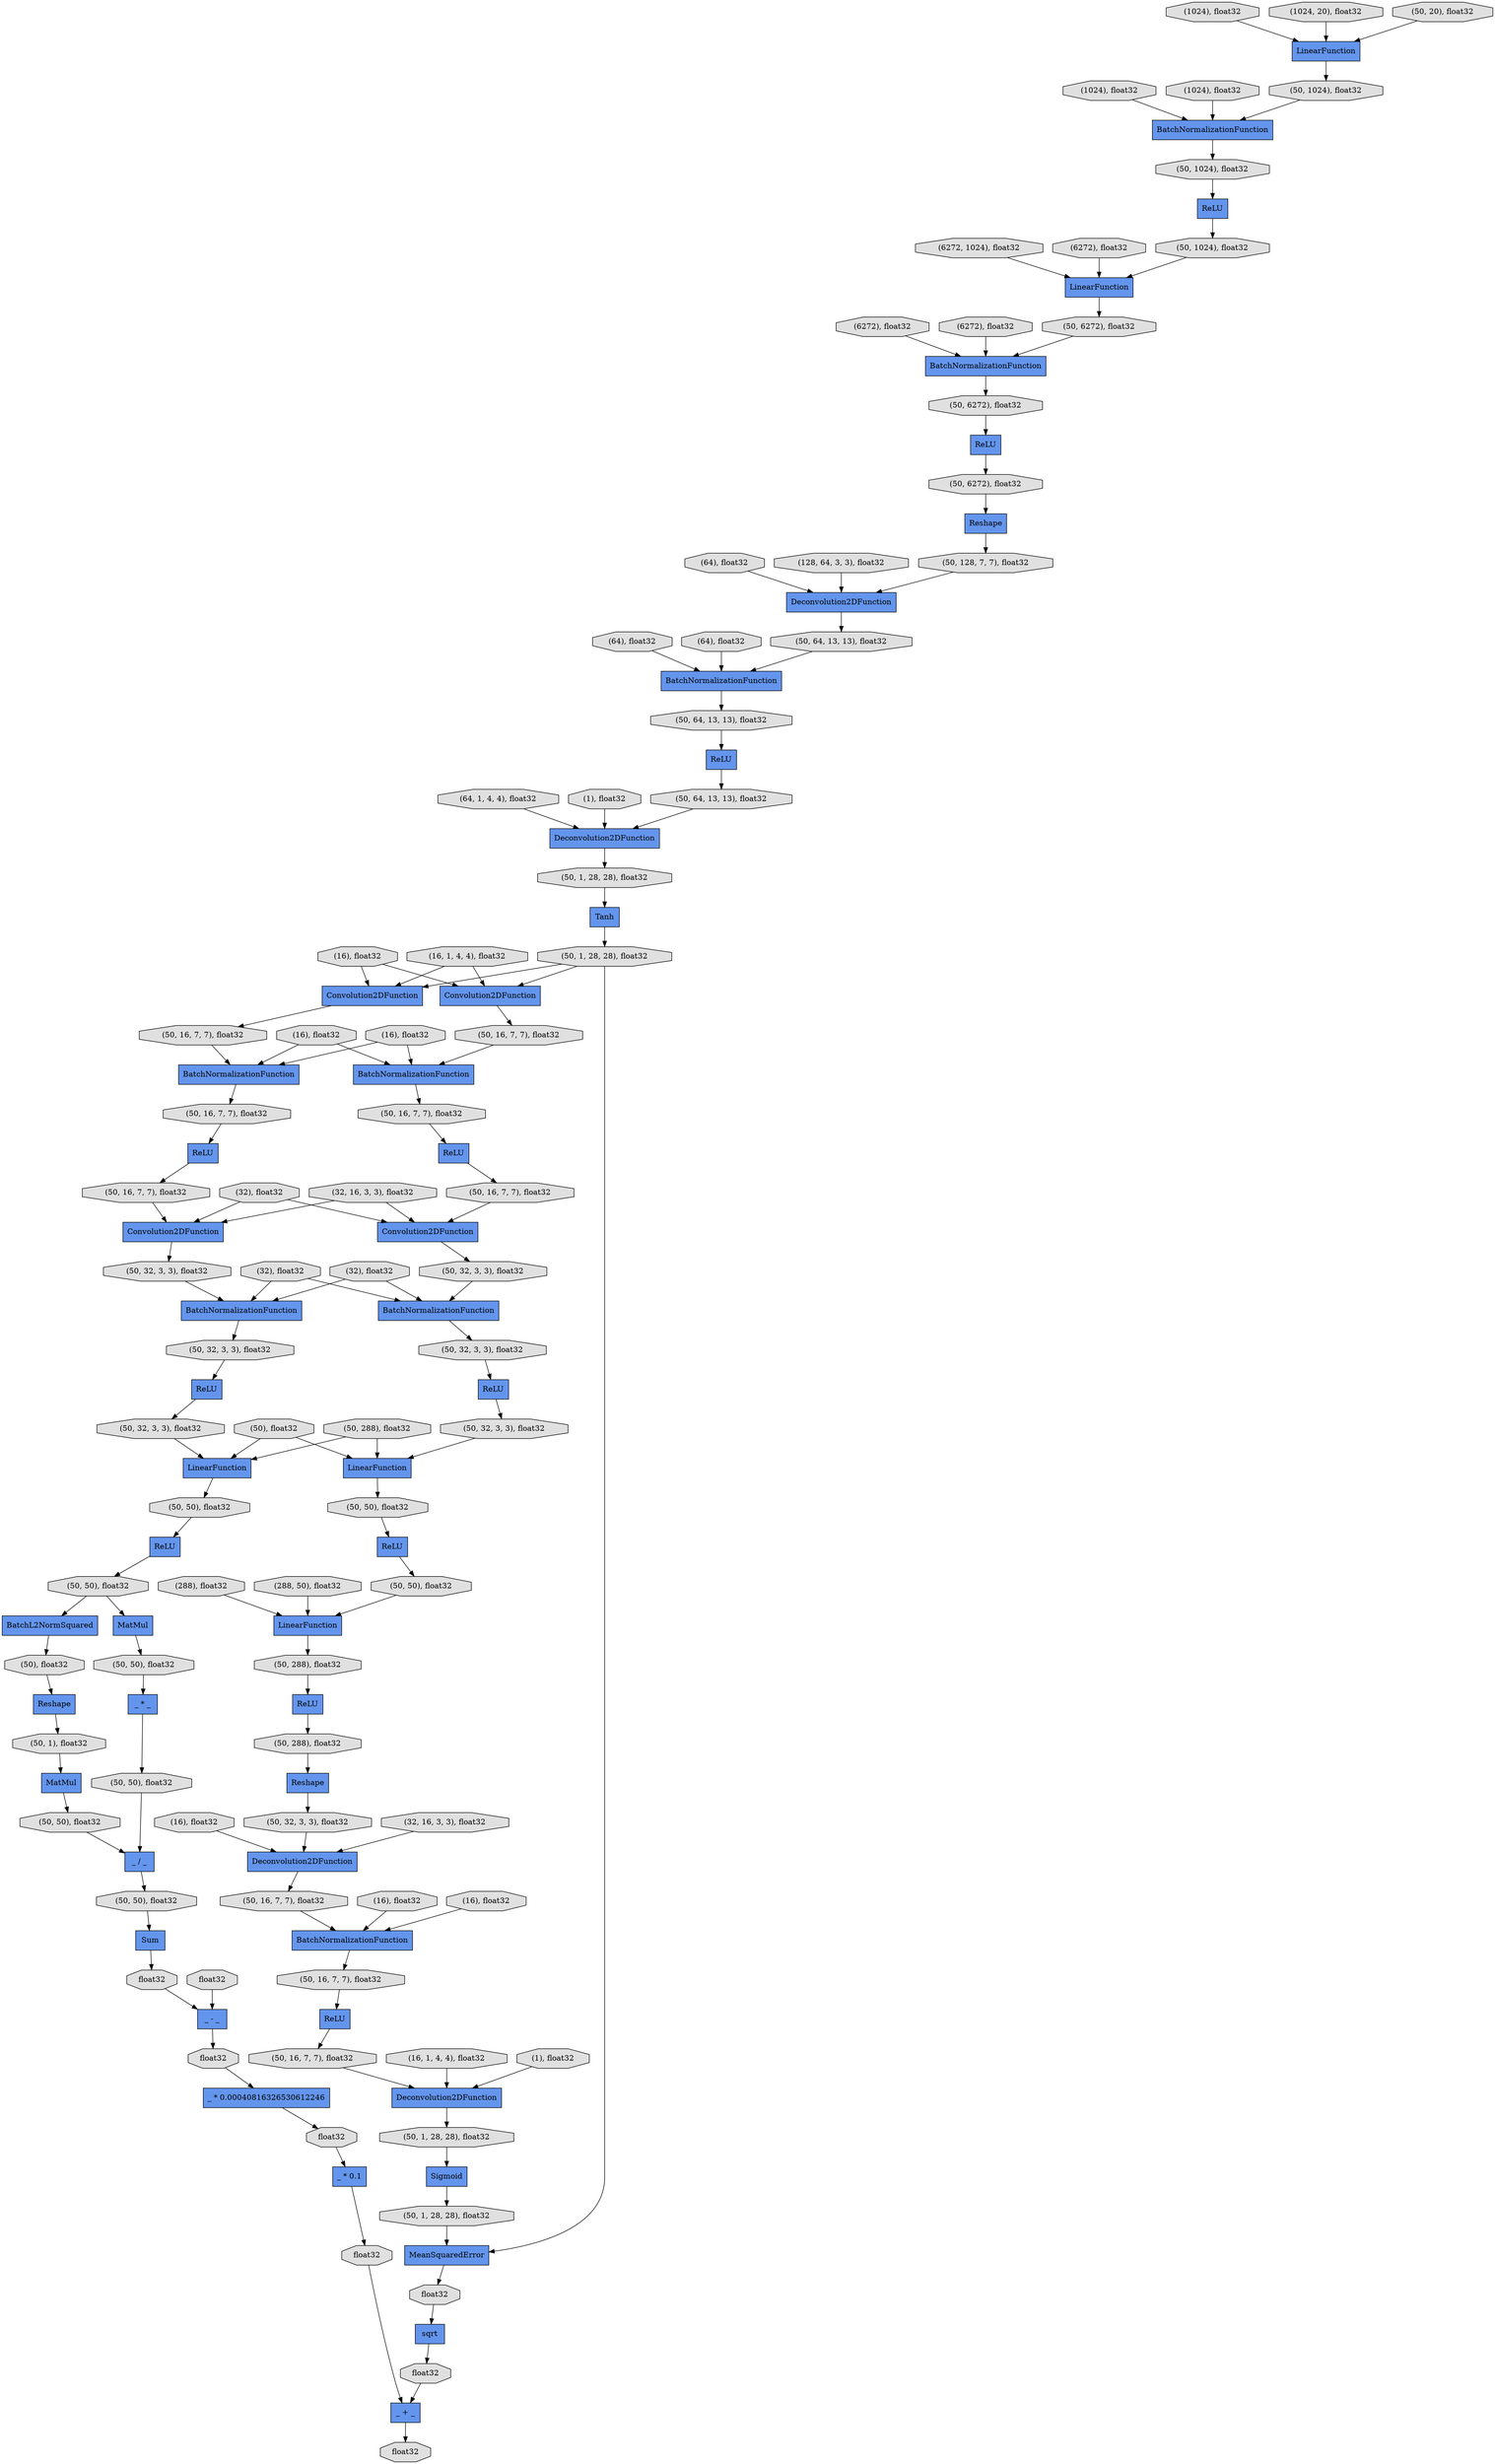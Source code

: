 digraph graphname{rankdir=TB;4436074568 [shape="octagon",style="filled",fillcolor="#E0E0E0",label="(50, 16, 7, 7), float32"];4436074792 [shape="octagon",style="filled",fillcolor="#E0E0E0",label="(50, 32, 3, 3), float32"];4436074848 [shape="octagon",style="filled",fillcolor="#E0E0E0",label="(50, 32, 3, 3), float32"];4436074904 [shape="record",style="filled",fillcolor="#6495ED",label="Convolution2DFunction"];4442472968 [shape="octagon",style="filled",fillcolor="#E0E0E0",label="(1024), float32"];4436075072 [shape="record",style="filled",fillcolor="#6495ED",label="BatchNormalizationFunction"];4442473024 [shape="octagon",style="filled",fillcolor="#E0E0E0",label="(1024, 20), float32"];4436058744 [shape="record",style="filled",fillcolor="#6495ED",label="BatchNormalizationFunction"];4436075184 [shape="octagon",style="filled",fillcolor="#E0E0E0",label="(50, 50), float32"];4436075240 [shape="octagon",style="filled",fillcolor="#E0E0E0",label="(50, 32, 3, 3), float32"];4442473192 [shape="octagon",style="filled",fillcolor="#E0E0E0",label="(1024), float32"];4442473304 [shape="octagon",style="filled",fillcolor="#E0E0E0",label="(1024), float32"];4436075408 [shape="octagon",style="filled",fillcolor="#E0E0E0",label="(50), float32"];4436075464 [shape="record",style="filled",fillcolor="#6495ED",label="ReLU"];4436059080 [shape="octagon",style="filled",fillcolor="#E0E0E0",label="(50, 16, 7, 7), float32"];4442473416 [shape="octagon",style="filled",fillcolor="#E0E0E0",label="(6272, 1024), float32"];4436075520 [shape="record",style="filled",fillcolor="#6495ED",label="LinearFunction"];4436059136 [shape="record",style="filled",fillcolor="#6495ED",label="Convolution2DFunction"];4442473528 [shape="octagon",style="filled",fillcolor="#E0E0E0",label="(6272), float32"];4436075632 [shape="record",style="filled",fillcolor="#6495ED",label="Reshape"];4442473584 [shape="octagon",style="filled",fillcolor="#E0E0E0",label="(6272), float32"];4436075688 [shape="record",style="filled",fillcolor="#6495ED",label="ReLU"];4436059304 [shape="record",style="filled",fillcolor="#6495ED",label="ReLU"];4436075744 [shape="record",style="filled",fillcolor="#6495ED",label="MatMul"];4442473696 [shape="octagon",style="filled",fillcolor="#E0E0E0",label="(6272), float32"];4436075800 [shape="octagon",style="filled",fillcolor="#E0E0E0",label="float32"];4436059416 [shape="octagon",style="filled",fillcolor="#E0E0E0",label="(50, 32, 3, 3), float32"];4436075856 [shape="octagon",style="filled",fillcolor="#E0E0E0",label="(50, 50), float32"];4436059472 [shape="octagon",style="filled",fillcolor="#E0E0E0",label="(50, 16, 7, 7), float32"];4442473808 [shape="octagon",style="filled",fillcolor="#E0E0E0",label="(64), float32"];4436075912 [shape="record",style="filled",fillcolor="#6495ED",label="MatMul"];4436059528 [shape="octagon",style="filled",fillcolor="#E0E0E0",label="(50, 32, 3, 3), float32"];4436075968 [shape="record",style="filled",fillcolor="#6495ED",label="BatchL2NormSquared"];4436059584 [shape="octagon",style="filled",fillcolor="#E0E0E0",label="(50, 32, 3, 3), float32"];4442473920 [shape="octagon",style="filled",fillcolor="#E0E0E0",label="(64), float32"];4436076024 [shape="octagon",style="filled",fillcolor="#E0E0E0",label="(50, 1), float32"];4436059640 [shape="octagon",style="filled",fillcolor="#E0E0E0",label="(50, 16, 7, 7), float32"];4442473976 [shape="octagon",style="filled",fillcolor="#E0E0E0",label="(64, 1, 4, 4), float32"];4436076080 [shape="octagon",style="filled",fillcolor="#E0E0E0",label="(50, 50), float32"];4436059696 [shape="record",style="filled",fillcolor="#6495ED",label="Convolution2DFunction"];4442474032 [shape="octagon",style="filled",fillcolor="#E0E0E0",label="(64), float32"];4436059752 [shape="record",style="filled",fillcolor="#6495ED",label="BatchNormalizationFunction"];4442474144 [shape="octagon",style="filled",fillcolor="#E0E0E0",label="(1), float32"];4436076248 [shape="octagon",style="filled",fillcolor="#E0E0E0",label="float32"];4436059864 [shape="octagon",style="filled",fillcolor="#E0E0E0",label="(50, 50), float32"];4436076360 [shape="octagon",style="filled",fillcolor="#E0E0E0",label="(50, 50), float32"];4436059976 [shape="octagon",style="filled",fillcolor="#E0E0E0",label="(50, 288), float32"];4442474368 [shape="octagon",style="filled",fillcolor="#E0E0E0",label="(16, 1, 4, 4), float32"];4436060088 [shape="octagon",style="filled",fillcolor="#E0E0E0",label="(50, 288), float32"];4436060144 [shape="record",style="filled",fillcolor="#6495ED",label="ReLU"];4442474480 [shape="octagon",style="filled",fillcolor="#E0E0E0",label="(16), float32"];4436076584 [shape="record",style="filled",fillcolor="#6495ED",label="Sum"];4436060200 [shape="record",style="filled",fillcolor="#6495ED",label="LinearFunction"];4442474536 [shape="octagon",style="filled",fillcolor="#E0E0E0",label="(16), float32"];4436076640 [shape="record",style="filled",fillcolor="#6495ED",label="_ * _"];4436076696 [shape="record",style="filled",fillcolor="#6495ED",label="_ / _"];4436060312 [shape="record",style="filled",fillcolor="#6495ED",label="ReLU"];4442474648 [shape="octagon",style="filled",fillcolor="#E0E0E0",label="(16), float32"];4436076752 [shape="octagon",style="filled",fillcolor="#E0E0E0",label="(50, 50), float32"];4436060368 [shape="record",style="filled",fillcolor="#6495ED",label="ReLU"];4436060424 [shape="octagon",style="filled",fillcolor="#E0E0E0",label="(50, 32, 3, 3), float32"];4442474760 [shape="octagon",style="filled",fillcolor="#E0E0E0",label="(32, 16, 3, 3), float32"];4436060480 [shape="octagon",style="filled",fillcolor="#E0E0E0",label="(50, 16, 7, 7), float32"];4436076920 [shape="octagon",style="filled",fillcolor="#E0E0E0",label="(50, 50), float32"];4436060536 [shape="octagon",style="filled",fillcolor="#E0E0E0",label="(50, 50), float32"];4442474872 [shape="octagon",style="filled",fillcolor="#E0E0E0",label="(32), float32"];4314999160 [shape="octagon",style="filled",fillcolor="#E0E0E0",label="(128, 64, 3, 3), float32"];4436076976 [shape="octagon",style="filled",fillcolor="#E0E0E0",label="float32"];4436060592 [shape="record",style="filled",fillcolor="#6495ED",label="Reshape"];4442474928 [shape="octagon",style="filled",fillcolor="#E0E0E0",label="(32), float32"];4436077032 [shape="record",style="filled",fillcolor="#6495ED",label="_ - _"];4436060648 [shape="record",style="filled",fillcolor="#6495ED",label="LinearFunction"];4436077088 [shape="record",style="filled",fillcolor="#6495ED",label="_ * 0.1"];4442475040 [shape="octagon",style="filled",fillcolor="#E0E0E0",label="(32), float32"];4436077144 [shape="octagon",style="filled",fillcolor="#E0E0E0",label="float32"];4436077200 [shape="record",style="filled",fillcolor="#6495ED",label="_ * 0.00040816326530612246"];4442475152 [shape="octagon",style="filled",fillcolor="#E0E0E0",label="(50, 288), float32"];4436060872 [shape="record",style="filled",fillcolor="#6495ED",label="Deconvolution2DFunction"];4436060928 [shape="octagon",style="filled",fillcolor="#E0E0E0",label="(50, 16, 7, 7), float32"];4442475264 [shape="octagon",style="filled",fillcolor="#E0E0E0",label="(50), float32"];4436077368 [shape="octagon",style="filled",fillcolor="#E0E0E0",label="float32"];4436060984 [shape="record",style="filled",fillcolor="#6495ED",label="Sigmoid"];4436061040 [shape="octagon",style="filled",fillcolor="#E0E0E0",label="(50, 1, 28, 28), float32"];4436077424 [shape="record",style="filled",fillcolor="#6495ED",label="_ + _"];4442475376 [shape="octagon",style="filled",fillcolor="#E0E0E0",label="(288, 50), float32"];4436077480 [shape="octagon",style="filled",fillcolor="#E0E0E0",label="float32"];4436061096 [shape="octagon",style="filled",fillcolor="#E0E0E0",label="(50, 16, 7, 7), float32"];4436061152 [shape="record",style="filled",fillcolor="#6495ED",label="ReLU"];4442475488 [shape="octagon",style="filled",fillcolor="#E0E0E0",label="(288), float32"];4436061208 [shape="octagon",style="filled",fillcolor="#E0E0E0",label="(50, 1, 28, 28), float32"];4442475544 [shape="octagon",style="filled",fillcolor="#E0E0E0",label="(32, 16, 3, 3), float32"];4436061264 [shape="record",style="filled",fillcolor="#6495ED",label="BatchNormalizationFunction"];4442475600 [shape="octagon",style="filled",fillcolor="#E0E0E0",label="(16), float32"];4436061320 [shape="record",style="filled",fillcolor="#6495ED",label="Convolution2DFunction"];4442475712 [shape="octagon",style="filled",fillcolor="#E0E0E0",label="(16), float32"];4436061376 [shape="record",style="filled",fillcolor="#6495ED",label="BatchNormalizationFunction"];4436061432 [shape="record",style="filled",fillcolor="#6495ED",label="sqrt"];4442475768 [shape="octagon",style="filled",fillcolor="#E0E0E0",label="(16, 1, 4, 4), float32"];4442475824 [shape="octagon",style="filled",fillcolor="#E0E0E0",label="(16), float32"];4442475936 [shape="octagon",style="filled",fillcolor="#E0E0E0",label="(1), float32"];4436061656 [shape="record",style="filled",fillcolor="#6495ED",label="Deconvolution2DFunction"];4436061712 [shape="octagon",style="filled",fillcolor="#E0E0E0",label="(50, 16, 7, 7), float32"];4436061768 [shape="octagon",style="filled",fillcolor="#E0E0E0",label="float32"];4436061824 [shape="record",style="filled",fillcolor="#6495ED",label="MeanSquaredError"];4436061992 [shape="octagon",style="filled",fillcolor="#E0E0E0",label="(50, 16, 7, 7), float32"];4436062048 [shape="record",style="filled",fillcolor="#6495ED",label="ReLU"];4436062104 [shape="octagon",style="filled",fillcolor="#E0E0E0",label="float32"];4435963856 [shape="record",style="filled",fillcolor="#6495ED",label="LinearFunction"];4435996800 [shape="octagon",style="filled",fillcolor="#E0E0E0",label="(50, 20), float32"];4435996856 [shape="octagon",style="filled",fillcolor="#E0E0E0",label="(50, 1024), float32"];4435996912 [shape="record",style="filled",fillcolor="#6495ED",label="BatchNormalizationFunction"];4435996968 [shape="octagon",style="filled",fillcolor="#E0E0E0",label="(50, 1024), float32"];4435997024 [shape="octagon",style="filled",fillcolor="#E0E0E0",label="(50, 6272), float32"];4435997080 [shape="octagon",style="filled",fillcolor="#E0E0E0",label="(50, 1024), float32"];4435997136 [shape="record",style="filled",fillcolor="#6495ED",label="ReLU"];4435997192 [shape="octagon",style="filled",fillcolor="#E0E0E0",label="(50, 6272), float32"];4435997248 [shape="record",style="filled",fillcolor="#6495ED",label="LinearFunction"];4435997304 [shape="octagon",style="filled",fillcolor="#E0E0E0",label="(50, 1, 28, 28), float32"];4435997360 [shape="record",style="filled",fillcolor="#6495ED",label="ReLU"];4435997472 [shape="octagon",style="filled",fillcolor="#E0E0E0",label="(50, 128, 7, 7), float32"];4435997528 [shape="record",style="filled",fillcolor="#6495ED",label="BatchNormalizationFunction"];4435997640 [shape="record",style="filled",fillcolor="#6495ED",label="ReLU"];4435997696 [shape="octagon",style="filled",fillcolor="#E0E0E0",label="(50, 6272), float32"];4435997752 [shape="record",style="filled",fillcolor="#6495ED",label="Tanh"];4435997808 [shape="octagon",style="filled",fillcolor="#E0E0E0",label="(50, 64, 13, 13), float32"];4435997864 [shape="record",style="filled",fillcolor="#6495ED",label="Deconvolution2DFunction"];4435997976 [shape="record",style="filled",fillcolor="#6495ED",label="Reshape"];4435998088 [shape="octagon",style="filled",fillcolor="#E0E0E0",label="(50, 64, 13, 13), float32"];4435998200 [shape="record",style="filled",fillcolor="#6495ED",label="BatchNormalizationFunction"];4435998536 [shape="record",style="filled",fillcolor="#6495ED",label="Deconvolution2DFunction"];4435998592 [shape="octagon",style="filled",fillcolor="#E0E0E0",label="(50, 64, 13, 13), float32"];4435998648 [shape="octagon",style="filled",fillcolor="#E0E0E0",label="(50, 1, 28, 28), float32"];4442475152 -> 4436075520;4314999160 -> 4435997864;4436076360 -> 4436076696;4436061152 -> 4436060928;4442473696 -> 4435997528;4436059080 -> 4436058744;4436075968 -> 4436075408;4436059584 -> 4436059752;4435998592 -> 4435998536;4436075464 -> 4436074792;4442473584 -> 4435997528;4436075520 -> 4436075856;4436076920 -> 4436076584;4435963856 -> 4435996856;4436062048 -> 4436074568;4436075072 -> 4436074848;4436060088 -> 4436060312;4442474368 -> 4436059136;4442472968 -> 4435963856;4435998536 -> 4435998648;4435997472 -> 4435997864;4442473920 -> 4435998200;4435997304 -> 4436059136;4436077480 -> 4436077424;4442475600 -> 4436060872;4442475768 -> 4436061656;4435997360 -> 4435998592;4436077088 -> 4436077480;4436058744 -> 4436059472;4436075184 -> 4436075968;4436075856 -> 4436075688;4436059472 -> 4436059304;4436076640 -> 4436076752;4442473192 -> 4435996912;4436077200 -> 4436077144;4435996856 -> 4435996912;4435997304 -> 4436061824;4442473304 -> 4435996912;4436060928 -> 4436061656;4436076080 -> 4436076640;4442475488 -> 4436060648;4436076584 -> 4436075800;4442475264 -> 4436060200;4436060592 -> 4436060424;4436060200 -> 4436060536;4435997752 -> 4435997304;4442474648 -> 4436061376;4436059304 -> 4436059640;4442474536 -> 4436058744;4442475376 -> 4436060648;4436061320 -> 4436061712;4436075240 -> 4436075072;4436060480 -> 4436061152;4442474032 -> 4435998200;4436061096 -> 4436061264;4436075744 -> 4436076080;4435997304 -> 4436061320;4435997248 -> 4435997192;4436060368 -> 4436059864;4436076696 -> 4436076920;4436060144 -> 4436059416;4442474872 -> 4436059696;4442474144 -> 4435998536;4436076752 -> 4436076696;4435998088 -> 4435997360;4436060536 -> 4436060368;4435997976 -> 4435997472;4442475544 -> 4436060872;4436061712 -> 4436061376;4442475152 -> 4436060200;4435997528 -> 4435997024;4442475712 -> 4436061264;4435996800 -> 4435963856;4442473528 -> 4435997248;4436059976 -> 4436060592;4436062104 -> 4436077424;4436060312 -> 4436059976;4436061432 -> 4436062104;4442474928 -> 4436059752;4436061264 -> 4436060480;4442474928 -> 4436075072;4436074904 -> 4436075240;4436059696 -> 4436059584;4436076248 -> 4436077200;4436077032 -> 4436076248;4436060424 -> 4436060872;4436075912 -> 4436076360;4436061992 -> 4436062048;4442473416 -> 4435997248;4442474760 -> 4436059696;4442474536 -> 4436061376;4435997136 -> 4435997080;4442474480 -> 4436059136;4436075688 -> 4436075184;4435997192 -> 4435997528;4436060872 -> 4436061096;4442475824 -> 4436061264;4436061208 -> 4436060984;4442473808 -> 4435997864;4436076976 -> 4436077032;4436075184 -> 4436075744;4436061824 -> 4436061768;4435997080 -> 4435997248;4436061768 -> 4436061432;4435998648 -> 4435997752;4442474368 -> 4436061320;4435997864 -> 4435997808;4442475936 -> 4436061656;4436075800 -> 4436077032;4436075408 -> 4436075632;4435997696 -> 4435997976;4442475264 -> 4436075520;4436059752 -> 4436059528;4435996912 -> 4435996968;4442474760 -> 4436074904;4436059640 -> 4436059696;4436077144 -> 4436077088;4442475040 -> 4436075072;4442474872 -> 4436074904;4436060648 -> 4436060088;4436074792 -> 4436075520;4436059136 -> 4436059080;4442475040 -> 4436059752;4442474480 -> 4436061320;4436061040 -> 4436061824;4436076024 -> 4436075912;4436075632 -> 4436076024;4436074568 -> 4436074904;4435998200 -> 4435998088;4442473976 -> 4435998536;4436074848 -> 4436075464;4435997808 -> 4435998200;4435997640 -> 4435997696;4435997024 -> 4435997640;4442474648 -> 4436058744;4442473024 -> 4435963856;4436077424 -> 4436077368;4436059416 -> 4436060200;4436061656 -> 4436061208;4436061376 -> 4436061992;4435996968 -> 4435997136;4436059864 -> 4436060648;4436060984 -> 4436061040;4436059528 -> 4436060144;}